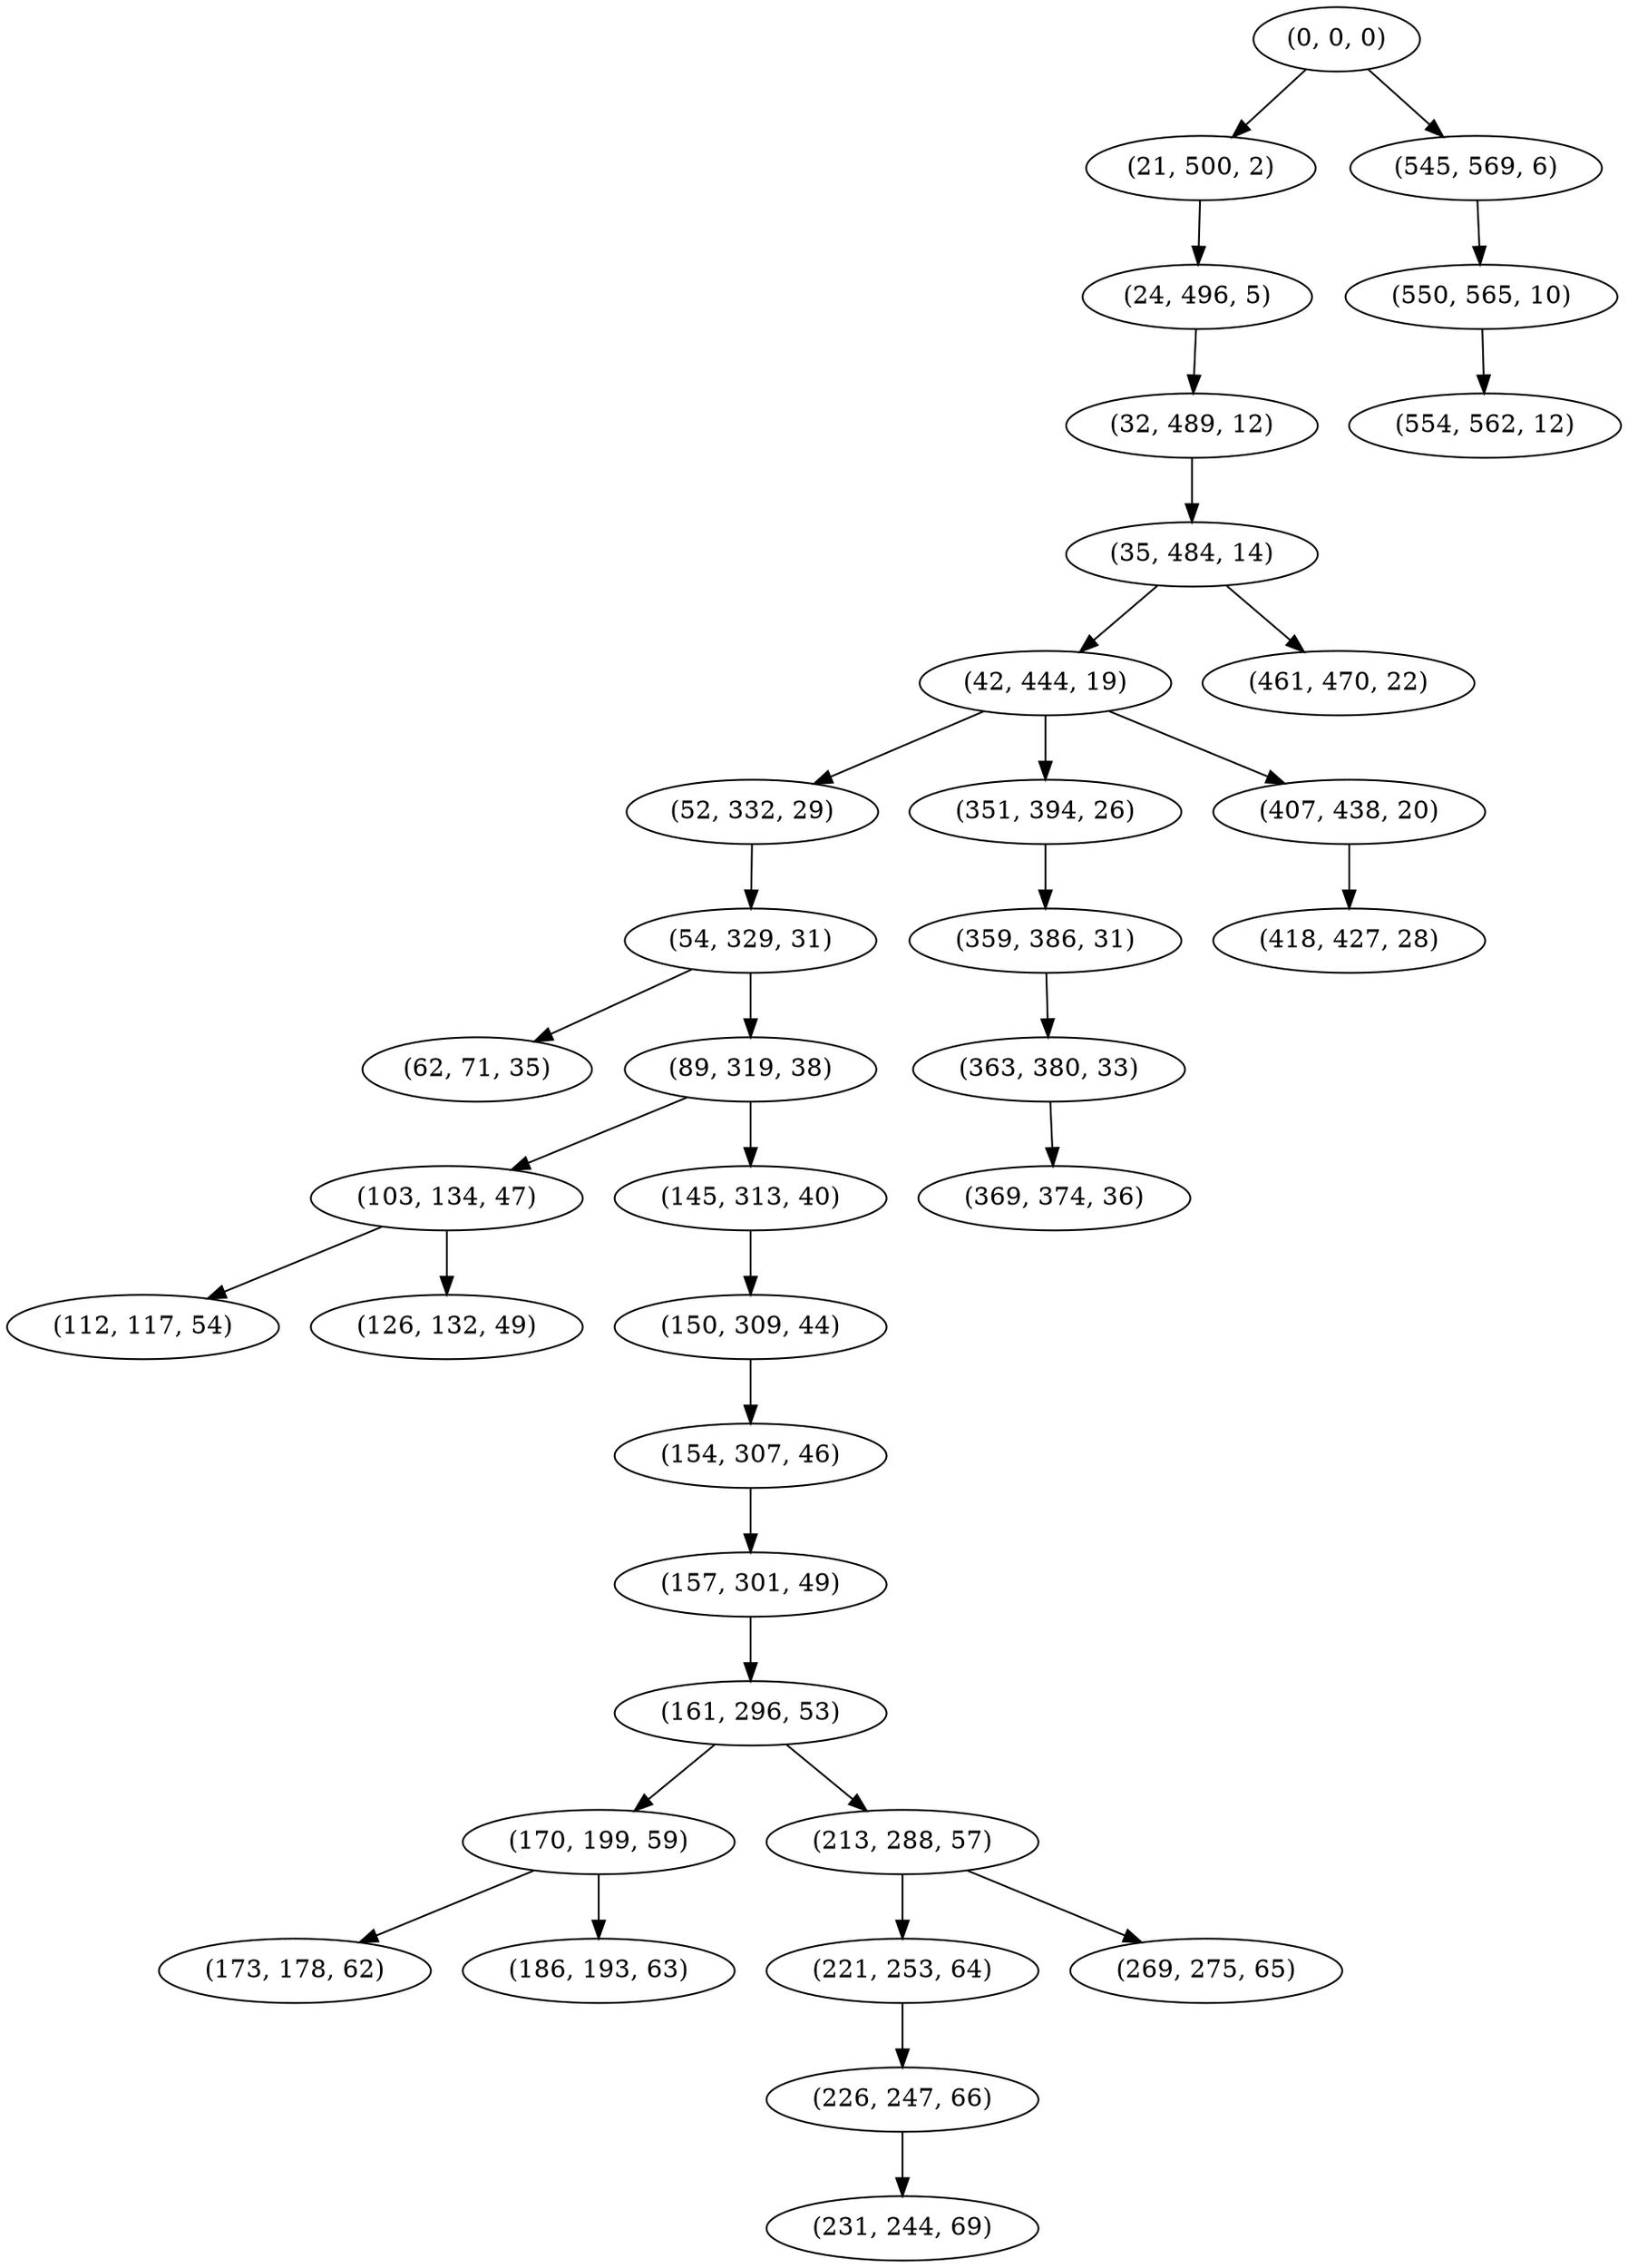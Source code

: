 digraph tree {
    "(0, 0, 0)";
    "(21, 500, 2)";
    "(24, 496, 5)";
    "(32, 489, 12)";
    "(35, 484, 14)";
    "(42, 444, 19)";
    "(52, 332, 29)";
    "(54, 329, 31)";
    "(62, 71, 35)";
    "(89, 319, 38)";
    "(103, 134, 47)";
    "(112, 117, 54)";
    "(126, 132, 49)";
    "(145, 313, 40)";
    "(150, 309, 44)";
    "(154, 307, 46)";
    "(157, 301, 49)";
    "(161, 296, 53)";
    "(170, 199, 59)";
    "(173, 178, 62)";
    "(186, 193, 63)";
    "(213, 288, 57)";
    "(221, 253, 64)";
    "(226, 247, 66)";
    "(231, 244, 69)";
    "(269, 275, 65)";
    "(351, 394, 26)";
    "(359, 386, 31)";
    "(363, 380, 33)";
    "(369, 374, 36)";
    "(407, 438, 20)";
    "(418, 427, 28)";
    "(461, 470, 22)";
    "(545, 569, 6)";
    "(550, 565, 10)";
    "(554, 562, 12)";
    "(0, 0, 0)" -> "(21, 500, 2)";
    "(0, 0, 0)" -> "(545, 569, 6)";
    "(21, 500, 2)" -> "(24, 496, 5)";
    "(24, 496, 5)" -> "(32, 489, 12)";
    "(32, 489, 12)" -> "(35, 484, 14)";
    "(35, 484, 14)" -> "(42, 444, 19)";
    "(35, 484, 14)" -> "(461, 470, 22)";
    "(42, 444, 19)" -> "(52, 332, 29)";
    "(42, 444, 19)" -> "(351, 394, 26)";
    "(42, 444, 19)" -> "(407, 438, 20)";
    "(52, 332, 29)" -> "(54, 329, 31)";
    "(54, 329, 31)" -> "(62, 71, 35)";
    "(54, 329, 31)" -> "(89, 319, 38)";
    "(89, 319, 38)" -> "(103, 134, 47)";
    "(89, 319, 38)" -> "(145, 313, 40)";
    "(103, 134, 47)" -> "(112, 117, 54)";
    "(103, 134, 47)" -> "(126, 132, 49)";
    "(145, 313, 40)" -> "(150, 309, 44)";
    "(150, 309, 44)" -> "(154, 307, 46)";
    "(154, 307, 46)" -> "(157, 301, 49)";
    "(157, 301, 49)" -> "(161, 296, 53)";
    "(161, 296, 53)" -> "(170, 199, 59)";
    "(161, 296, 53)" -> "(213, 288, 57)";
    "(170, 199, 59)" -> "(173, 178, 62)";
    "(170, 199, 59)" -> "(186, 193, 63)";
    "(213, 288, 57)" -> "(221, 253, 64)";
    "(213, 288, 57)" -> "(269, 275, 65)";
    "(221, 253, 64)" -> "(226, 247, 66)";
    "(226, 247, 66)" -> "(231, 244, 69)";
    "(351, 394, 26)" -> "(359, 386, 31)";
    "(359, 386, 31)" -> "(363, 380, 33)";
    "(363, 380, 33)" -> "(369, 374, 36)";
    "(407, 438, 20)" -> "(418, 427, 28)";
    "(545, 569, 6)" -> "(550, 565, 10)";
    "(550, 565, 10)" -> "(554, 562, 12)";
}
